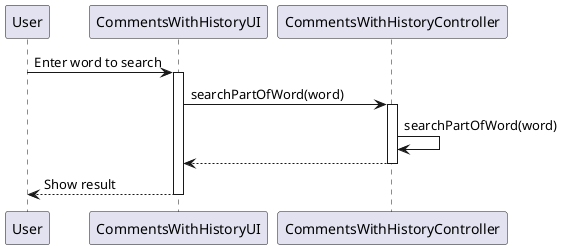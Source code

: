 @startuml core02_03_design3.png

    participant "User" as user
    participant "CommentsWithHistoryUI" as ui
    participant "CommentsWithHistoryController" as ctrl

    user -> ui : Enter word to search
    activate ui
    ui -> ctrl : searchPartOfWord(word)
    activate ctrl
    ctrl -> ctrl : searchPartOfWord(word)
    ui <-- ctrl
    deactivate ctrl
    user <-- ui : Show result
    deactivate ui

@enduml